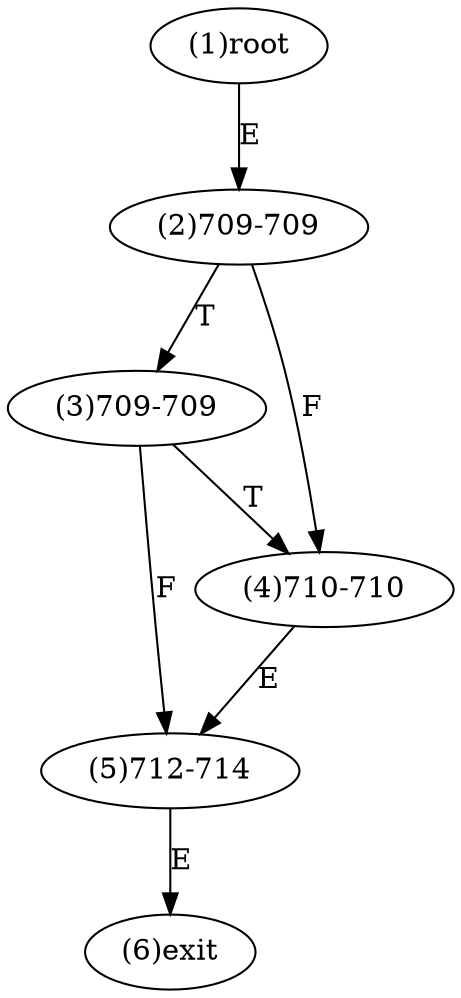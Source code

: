 digraph "" { 
1[ label="(1)root"];
2[ label="(2)709-709"];
3[ label="(3)709-709"];
4[ label="(4)710-710"];
5[ label="(5)712-714"];
6[ label="(6)exit"];
1->2[ label="E"];
2->4[ label="F"];
2->3[ label="T"];
3->5[ label="F"];
3->4[ label="T"];
4->5[ label="E"];
5->6[ label="E"];
}